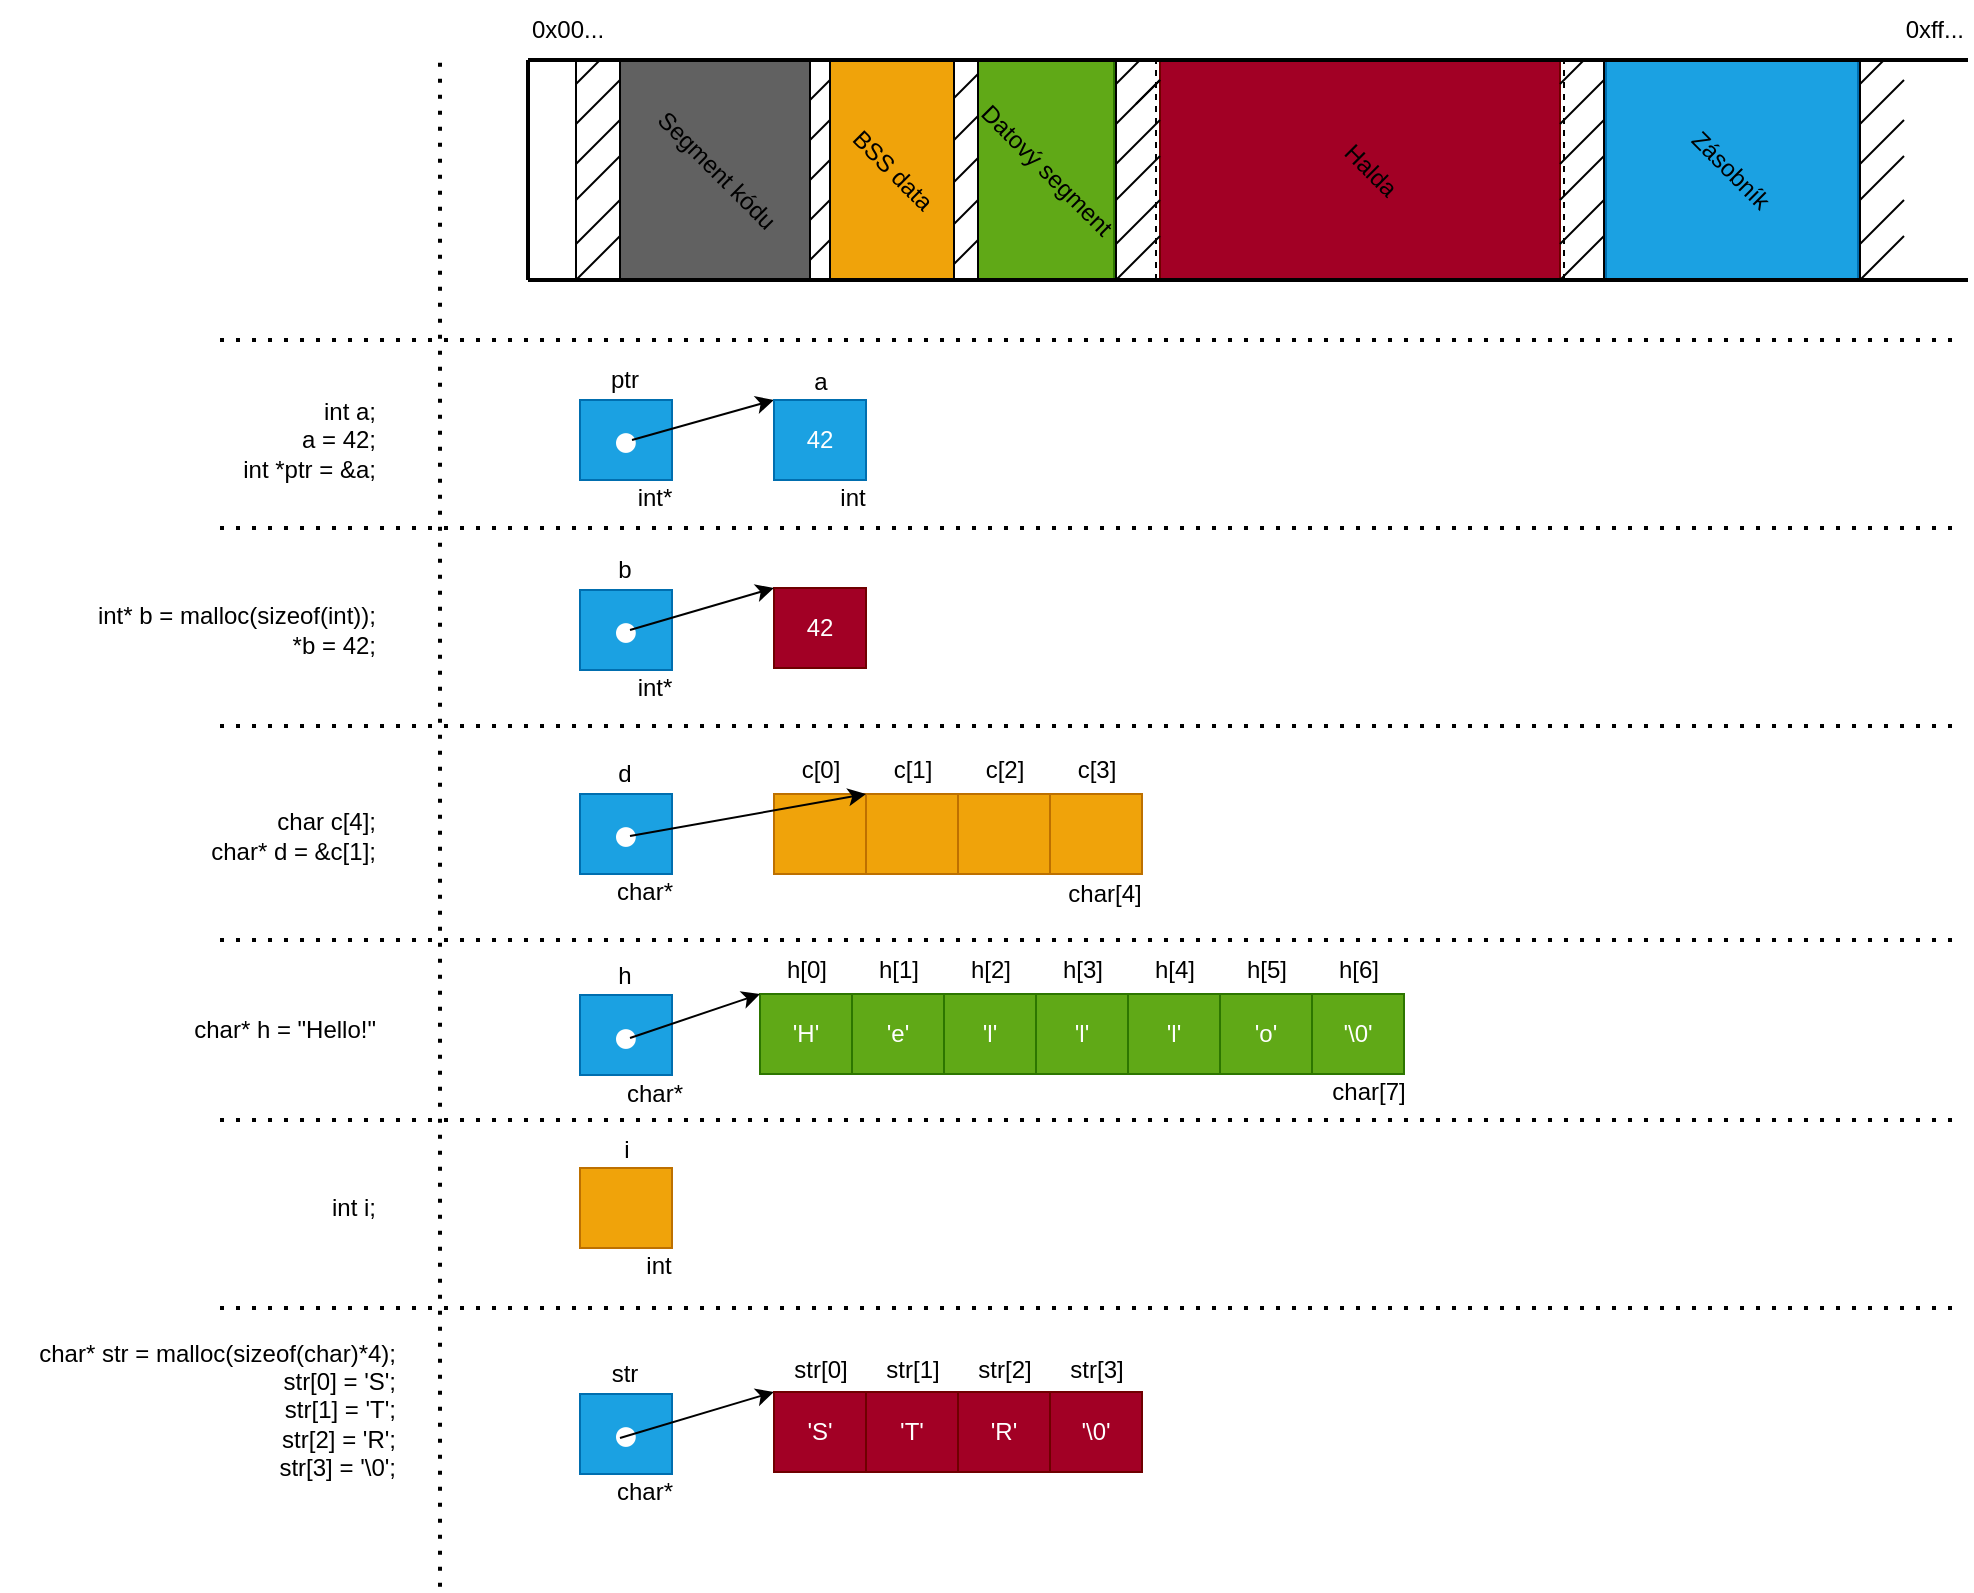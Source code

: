 <mxfile version="24.7.17">
  <diagram name="Page-1" id="oDfaVstHfFfrvLV5mhvG">
    <mxGraphModel dx="1494" dy="393" grid="1" gridSize="10" guides="1" tooltips="1" connect="1" arrows="1" fold="1" page="1" pageScale="1" pageWidth="827" pageHeight="1169" math="0" shadow="0">
      <root>
        <mxCell id="0" />
        <mxCell id="1" parent="0" />
        <mxCell id="QaBbUG5ubx9971p-ieUv-52" value="" style="rounded=0;whiteSpace=wrap;html=1;fillColor=#1ba1e2;strokeColor=#006EAF;fontColor=#ffffff;" parent="1" vertex="1">
          <mxGeometry x="593" y="70" width="126" height="110" as="geometry" />
        </mxCell>
        <mxCell id="QaBbUG5ubx9971p-ieUv-50" value="" style="rounded=0;whiteSpace=wrap;html=1;fillColor=#a20025;strokeColor=#6F0000;fontColor=#ffffff;" parent="1" vertex="1">
          <mxGeometry x="370" y="70" width="200" height="110" as="geometry" />
        </mxCell>
        <mxCell id="QaBbUG5ubx9971p-ieUv-49" value="" style="rounded=0;whiteSpace=wrap;html=1;fillColor=#60a917;strokeColor=#2D7600;fontColor=#ffffff;" parent="1" vertex="1">
          <mxGeometry x="279" y="70" width="68" height="110" as="geometry" />
        </mxCell>
        <mxCell id="QaBbUG5ubx9971p-ieUv-48" value="" style="rounded=0;whiteSpace=wrap;html=1;fillColor=#f0a30a;strokeColor=#BD7000;fontColor=#000000;" parent="1" vertex="1">
          <mxGeometry x="205" y="70" width="62" height="110" as="geometry" />
        </mxCell>
        <mxCell id="QaBbUG5ubx9971p-ieUv-47" value="" style="rounded=0;whiteSpace=wrap;html=1;fillColor=#616161;strokeColor=#36393d;" parent="1" vertex="1">
          <mxGeometry x="100" y="70" width="95" height="110" as="geometry" />
        </mxCell>
        <mxCell id="QaBbUG5ubx9971p-ieUv-2" value="0x00..." style="text;html=1;align=left;verticalAlign=middle;whiteSpace=wrap;rounded=0;" parent="1" vertex="1">
          <mxGeometry x="54" y="40" width="60" height="30" as="geometry" />
        </mxCell>
        <mxCell id="QaBbUG5ubx9971p-ieUv-3" value="0xff..." style="text;html=1;align=right;verticalAlign=middle;whiteSpace=wrap;rounded=0;" parent="1" vertex="1">
          <mxGeometry x="714" y="40" width="60" height="30" as="geometry" />
        </mxCell>
        <mxCell id="QaBbUG5ubx9971p-ieUv-11" value="" style="endArrow=none;html=1;rounded=0;dashed=1;" parent="1" edge="1">
          <mxGeometry width="50" height="50" relative="1" as="geometry">
            <mxPoint x="368" y="180" as="sourcePoint" />
            <mxPoint x="368" y="70" as="targetPoint" />
          </mxGeometry>
        </mxCell>
        <mxCell id="QaBbUG5ubx9971p-ieUv-12" value="" style="endArrow=none;html=1;rounded=0;dashed=1;" parent="1" edge="1">
          <mxGeometry width="50" height="50" relative="1" as="geometry">
            <mxPoint x="572" y="180" as="sourcePoint" />
            <mxPoint x="572" y="70" as="targetPoint" />
          </mxGeometry>
        </mxCell>
        <mxCell id="QaBbUG5ubx9971p-ieUv-13" value="" style="endArrow=none;html=1;rounded=0;" parent="1" edge="1">
          <mxGeometry width="50" height="50" relative="1" as="geometry">
            <mxPoint x="592" y="180" as="sourcePoint" />
            <mxPoint x="592" y="70" as="targetPoint" />
          </mxGeometry>
        </mxCell>
        <mxCell id="QaBbUG5ubx9971p-ieUv-14" value="" style="endArrow=none;html=1;rounded=0;" parent="1" edge="1">
          <mxGeometry width="50" height="50" relative="1" as="geometry">
            <mxPoint x="720" y="180" as="sourcePoint" />
            <mxPoint x="720" y="70" as="targetPoint" />
          </mxGeometry>
        </mxCell>
        <mxCell id="QaBbUG5ubx9971p-ieUv-15" value="" style="endArrow=none;html=1;rounded=0;exitX=0;exitY=1;exitDx=0;exitDy=0;entryX=1;entryY=1;entryDx=0;entryDy=0;strokeWidth=2;" parent="1" source="QaBbUG5ubx9971p-ieUv-2" target="QaBbUG5ubx9971p-ieUv-3" edge="1">
          <mxGeometry width="50" height="50" relative="1" as="geometry">
            <mxPoint x="550" y="230" as="sourcePoint" />
            <mxPoint x="600" y="180" as="targetPoint" />
          </mxGeometry>
        </mxCell>
        <mxCell id="QaBbUG5ubx9971p-ieUv-16" value="" style="endArrow=none;html=1;rounded=0;exitX=0;exitY=1;exitDx=0;exitDy=0;entryX=1;entryY=1;entryDx=0;entryDy=0;strokeWidth=2;" parent="1" edge="1">
          <mxGeometry width="50" height="50" relative="1" as="geometry">
            <mxPoint x="54" y="180" as="sourcePoint" />
            <mxPoint x="774" y="180" as="targetPoint" />
          </mxGeometry>
        </mxCell>
        <mxCell id="QaBbUG5ubx9971p-ieUv-17" value="" style="endArrow=none;html=1;rounded=0;strokeWidth=2;" parent="1" edge="1">
          <mxGeometry width="50" height="50" relative="1" as="geometry">
            <mxPoint x="54" y="180" as="sourcePoint" />
            <mxPoint x="54" y="70" as="targetPoint" />
          </mxGeometry>
        </mxCell>
        <mxCell id="QaBbUG5ubx9971p-ieUv-18" value="Segment kódu" style="text;html=1;align=center;verticalAlign=middle;resizable=0;points=[];autosize=1;strokeColor=none;fillColor=none;rotation=45;" parent="1" vertex="1">
          <mxGeometry x="98" y="110" width="100" height="30" as="geometry" />
        </mxCell>
        <mxCell id="QaBbUG5ubx9971p-ieUv-19" value="BSS data" style="text;html=1;align=center;verticalAlign=middle;resizable=0;points=[];autosize=1;strokeColor=none;fillColor=none;rotation=45;" parent="1" vertex="1">
          <mxGeometry x="201" y="110" width="70" height="30" as="geometry" />
        </mxCell>
        <mxCell id="QaBbUG5ubx9971p-ieUv-20" value="Datový segment" style="text;html=1;align=center;verticalAlign=middle;resizable=0;points=[];autosize=1;strokeColor=none;fillColor=none;rotation=45;" parent="1" vertex="1">
          <mxGeometry x="258" y="110" width="110" height="30" as="geometry" />
        </mxCell>
        <mxCell id="QaBbUG5ubx9971p-ieUv-21" value="Halda" style="text;html=1;align=center;verticalAlign=middle;resizable=0;points=[];autosize=1;strokeColor=none;fillColor=none;rotation=45;" parent="1" vertex="1">
          <mxGeometry x="450" y="110" width="50" height="30" as="geometry" />
        </mxCell>
        <mxCell id="QaBbUG5ubx9971p-ieUv-22" value="Zásobník" style="text;html=1;align=center;verticalAlign=middle;resizable=0;points=[];autosize=1;strokeColor=none;fillColor=none;rotation=45;" parent="1" vertex="1">
          <mxGeometry x="620" y="110" width="70" height="30" as="geometry" />
        </mxCell>
        <mxCell id="QaBbUG5ubx9971p-ieUv-28" value="" style="endArrow=none;html=1;rounded=0;" parent="1" edge="1">
          <mxGeometry width="50" height="50" relative="1" as="geometry">
            <mxPoint x="348" y="180" as="sourcePoint" />
            <mxPoint x="348" y="70" as="targetPoint" />
          </mxGeometry>
        </mxCell>
        <mxCell id="QaBbUG5ubx9971p-ieUv-29" value="" style="endArrow=none;html=1;rounded=0;" parent="1" edge="1">
          <mxGeometry width="50" height="50" relative="1" as="geometry">
            <mxPoint x="348" y="102" as="sourcePoint" />
            <mxPoint x="370" y="80" as="targetPoint" />
          </mxGeometry>
        </mxCell>
        <mxCell id="QaBbUG5ubx9971p-ieUv-30" value="" style="endArrow=none;html=1;rounded=0;" parent="1" edge="1">
          <mxGeometry width="50" height="50" relative="1" as="geometry">
            <mxPoint x="348" y="122" as="sourcePoint" />
            <mxPoint x="370" y="100" as="targetPoint" />
          </mxGeometry>
        </mxCell>
        <mxCell id="QaBbUG5ubx9971p-ieUv-31" value="" style="endArrow=none;html=1;rounded=0;" parent="1" edge="1">
          <mxGeometry width="50" height="50" relative="1" as="geometry">
            <mxPoint x="348" y="140" as="sourcePoint" />
            <mxPoint x="370" y="118" as="targetPoint" />
            <Array as="points">
              <mxPoint x="360" y="128" />
            </Array>
          </mxGeometry>
        </mxCell>
        <mxCell id="QaBbUG5ubx9971p-ieUv-32" value="" style="endArrow=none;html=1;rounded=0;" parent="1" edge="1">
          <mxGeometry width="50" height="50" relative="1" as="geometry">
            <mxPoint x="348" y="162" as="sourcePoint" />
            <mxPoint x="370" y="140" as="targetPoint" />
          </mxGeometry>
        </mxCell>
        <mxCell id="QaBbUG5ubx9971p-ieUv-33" value="" style="endArrow=none;html=1;rounded=0;" parent="1" edge="1">
          <mxGeometry width="50" height="50" relative="1" as="geometry">
            <mxPoint x="348" y="180" as="sourcePoint" />
            <mxPoint x="370" y="158" as="targetPoint" />
          </mxGeometry>
        </mxCell>
        <mxCell id="QaBbUG5ubx9971p-ieUv-34" value="" style="endArrow=none;html=1;rounded=0;" parent="1" edge="1">
          <mxGeometry width="50" height="50" relative="1" as="geometry">
            <mxPoint x="348" y="82" as="sourcePoint" />
            <mxPoint x="360" y="70" as="targetPoint" />
          </mxGeometry>
        </mxCell>
        <mxCell id="QaBbUG5ubx9971p-ieUv-35" value="" style="endArrow=none;html=1;rounded=0;" parent="1" edge="1">
          <mxGeometry width="50" height="50" relative="1" as="geometry">
            <mxPoint x="570" y="102" as="sourcePoint" />
            <mxPoint x="592" y="80" as="targetPoint" />
          </mxGeometry>
        </mxCell>
        <mxCell id="QaBbUG5ubx9971p-ieUv-36" value="" style="endArrow=none;html=1;rounded=0;" parent="1" edge="1">
          <mxGeometry width="50" height="50" relative="1" as="geometry">
            <mxPoint x="570" y="122" as="sourcePoint" />
            <mxPoint x="592" y="100" as="targetPoint" />
          </mxGeometry>
        </mxCell>
        <mxCell id="QaBbUG5ubx9971p-ieUv-37" value="" style="endArrow=none;html=1;rounded=0;" parent="1" edge="1">
          <mxGeometry width="50" height="50" relative="1" as="geometry">
            <mxPoint x="570" y="140" as="sourcePoint" />
            <mxPoint x="592" y="118" as="targetPoint" />
            <Array as="points">
              <mxPoint x="582" y="128" />
            </Array>
          </mxGeometry>
        </mxCell>
        <mxCell id="QaBbUG5ubx9971p-ieUv-38" value="" style="endArrow=none;html=1;rounded=0;" parent="1" edge="1">
          <mxGeometry width="50" height="50" relative="1" as="geometry">
            <mxPoint x="570" y="162" as="sourcePoint" />
            <mxPoint x="592" y="140" as="targetPoint" />
          </mxGeometry>
        </mxCell>
        <mxCell id="QaBbUG5ubx9971p-ieUv-39" value="" style="endArrow=none;html=1;rounded=0;" parent="1" edge="1">
          <mxGeometry width="50" height="50" relative="1" as="geometry">
            <mxPoint x="570" y="180" as="sourcePoint" />
            <mxPoint x="592" y="158" as="targetPoint" />
          </mxGeometry>
        </mxCell>
        <mxCell id="QaBbUG5ubx9971p-ieUv-40" value="" style="endArrow=none;html=1;rounded=0;" parent="1" edge="1">
          <mxGeometry width="50" height="50" relative="1" as="geometry">
            <mxPoint x="570" y="82" as="sourcePoint" />
            <mxPoint x="582" y="70" as="targetPoint" />
          </mxGeometry>
        </mxCell>
        <mxCell id="QaBbUG5ubx9971p-ieUv-41" value="" style="endArrow=none;html=1;rounded=0;" parent="1" edge="1">
          <mxGeometry width="50" height="50" relative="1" as="geometry">
            <mxPoint x="720" y="102" as="sourcePoint" />
            <mxPoint x="742" y="80" as="targetPoint" />
          </mxGeometry>
        </mxCell>
        <mxCell id="QaBbUG5ubx9971p-ieUv-42" value="" style="endArrow=none;html=1;rounded=0;" parent="1" edge="1">
          <mxGeometry width="50" height="50" relative="1" as="geometry">
            <mxPoint x="720" y="122" as="sourcePoint" />
            <mxPoint x="742" y="100" as="targetPoint" />
          </mxGeometry>
        </mxCell>
        <mxCell id="QaBbUG5ubx9971p-ieUv-43" value="" style="endArrow=none;html=1;rounded=0;" parent="1" edge="1">
          <mxGeometry width="50" height="50" relative="1" as="geometry">
            <mxPoint x="720" y="140" as="sourcePoint" />
            <mxPoint x="742" y="118" as="targetPoint" />
            <Array as="points">
              <mxPoint x="732" y="128" />
            </Array>
          </mxGeometry>
        </mxCell>
        <mxCell id="QaBbUG5ubx9971p-ieUv-44" value="" style="endArrow=none;html=1;rounded=0;" parent="1" edge="1">
          <mxGeometry width="50" height="50" relative="1" as="geometry">
            <mxPoint x="720" y="162" as="sourcePoint" />
            <mxPoint x="742" y="140" as="targetPoint" />
          </mxGeometry>
        </mxCell>
        <mxCell id="QaBbUG5ubx9971p-ieUv-45" value="" style="endArrow=none;html=1;rounded=0;" parent="1" edge="1">
          <mxGeometry width="50" height="50" relative="1" as="geometry">
            <mxPoint x="720" y="180" as="sourcePoint" />
            <mxPoint x="742" y="158" as="targetPoint" />
          </mxGeometry>
        </mxCell>
        <mxCell id="QaBbUG5ubx9971p-ieUv-46" value="" style="endArrow=none;html=1;rounded=0;" parent="1" edge="1">
          <mxGeometry width="50" height="50" relative="1" as="geometry">
            <mxPoint x="720" y="82" as="sourcePoint" />
            <mxPoint x="732" y="70" as="targetPoint" />
          </mxGeometry>
        </mxCell>
        <mxCell id="QaBbUG5ubx9971p-ieUv-53" value="int a;&lt;div&gt;a = 42;&lt;/div&gt;&lt;div&gt;int *ptr = &amp;amp;a;&lt;/div&gt;" style="text;html=1;align=right;verticalAlign=middle;whiteSpace=wrap;rounded=0;" parent="1" vertex="1">
          <mxGeometry x="-136" y="229.5" width="116" height="60" as="geometry" />
        </mxCell>
        <mxCell id="QaBbUG5ubx9971p-ieUv-54" value="" style="endArrow=none;dashed=1;html=1;dashPattern=1 3;strokeWidth=2;rounded=0;" parent="1" edge="1">
          <mxGeometry width="50" height="50" relative="1" as="geometry">
            <mxPoint x="-100" y="210" as="sourcePoint" />
            <mxPoint x="769.31" y="210" as="targetPoint" />
          </mxGeometry>
        </mxCell>
        <mxCell id="QaBbUG5ubx9971p-ieUv-55" value="" style="endArrow=none;dashed=1;html=1;dashPattern=1 3;strokeWidth=2;rounded=0;" parent="1" edge="1">
          <mxGeometry width="50" height="50" relative="1" as="geometry">
            <mxPoint x="10" y="833.333" as="sourcePoint" />
            <mxPoint x="10" y="70" as="targetPoint" />
          </mxGeometry>
        </mxCell>
        <mxCell id="QaBbUG5ubx9971p-ieUv-64" value="" style="group" parent="1" vertex="1" connectable="0">
          <mxGeometry x="80" y="215" width="57" height="89" as="geometry" />
        </mxCell>
        <mxCell id="QaBbUG5ubx9971p-ieUv-56" value="&lt;font style=&quot;font-size: 23px;&quot;&gt;●&lt;/font&gt;" style="rounded=0;whiteSpace=wrap;html=1;fillColor=#1ba1e2;fontColor=#ffffff;strokeColor=#006EAF;" parent="QaBbUG5ubx9971p-ieUv-64" vertex="1">
          <mxGeometry y="25" width="46" height="40" as="geometry" />
        </mxCell>
        <mxCell id="QaBbUG5ubx9971p-ieUv-57" value="ptr" style="text;html=1;align=center;verticalAlign=middle;resizable=0;points=[];autosize=1;strokeColor=none;fillColor=none;" parent="QaBbUG5ubx9971p-ieUv-64" vertex="1">
          <mxGeometry x="2" width="40" height="30" as="geometry" />
        </mxCell>
        <mxCell id="QaBbUG5ubx9971p-ieUv-63" value="int*" style="text;html=1;align=center;verticalAlign=middle;resizable=0;points=[];autosize=1;strokeColor=none;fillColor=none;" parent="QaBbUG5ubx9971p-ieUv-64" vertex="1">
          <mxGeometry x="17" y="59" width="40" height="30" as="geometry" />
        </mxCell>
        <mxCell id="QaBbUG5ubx9971p-ieUv-66" value="" style="endArrow=classic;html=1;rounded=0;entryX=0;entryY=0;entryDx=0;entryDy=0;" parent="1" target="QaBbUG5ubx9971p-ieUv-60" edge="1">
          <mxGeometry width="50" height="50" relative="1" as="geometry">
            <mxPoint x="106" y="260" as="sourcePoint" />
            <mxPoint x="150" y="230" as="targetPoint" />
          </mxGeometry>
        </mxCell>
        <mxCell id="QaBbUG5ubx9971p-ieUv-68" value="int* b = malloc(sizeof(int));&lt;div&gt;*b = 42;&lt;/div&gt;" style="text;html=1;align=right;verticalAlign=middle;whiteSpace=wrap;rounded=0;" parent="1" vertex="1">
          <mxGeometry x="-180" y="324.5" width="160" height="60" as="geometry" />
        </mxCell>
        <mxCell id="QaBbUG5ubx9971p-ieUv-69" value="" style="endArrow=none;dashed=1;html=1;dashPattern=1 3;strokeWidth=2;rounded=0;" parent="1" edge="1">
          <mxGeometry width="50" height="50" relative="1" as="geometry">
            <mxPoint x="-100" y="304" as="sourcePoint" />
            <mxPoint x="769.31" y="304" as="targetPoint" />
          </mxGeometry>
        </mxCell>
        <mxCell id="QaBbUG5ubx9971p-ieUv-70" value="" style="group" parent="1" vertex="1" connectable="0">
          <mxGeometry x="80" y="310" width="57" height="89" as="geometry" />
        </mxCell>
        <mxCell id="QaBbUG5ubx9971p-ieUv-71" value="&lt;font style=&quot;font-size: 23px;&quot;&gt;●&lt;/font&gt;" style="rounded=0;whiteSpace=wrap;html=1;fillColor=#1ba1e2;fontColor=#ffffff;strokeColor=#006EAF;" parent="QaBbUG5ubx9971p-ieUv-70" vertex="1">
          <mxGeometry y="25" width="46" height="40" as="geometry" />
        </mxCell>
        <mxCell id="QaBbUG5ubx9971p-ieUv-72" value="b" style="text;html=1;align=center;verticalAlign=middle;resizable=0;points=[];autosize=1;strokeColor=none;fillColor=none;" parent="QaBbUG5ubx9971p-ieUv-70" vertex="1">
          <mxGeometry x="7" width="30" height="30" as="geometry" />
        </mxCell>
        <mxCell id="QaBbUG5ubx9971p-ieUv-73" value="int*" style="text;html=1;align=center;verticalAlign=middle;resizable=0;points=[];autosize=1;strokeColor=none;fillColor=none;" parent="QaBbUG5ubx9971p-ieUv-70" vertex="1">
          <mxGeometry x="17" y="59" width="40" height="30" as="geometry" />
        </mxCell>
        <mxCell id="QaBbUG5ubx9971p-ieUv-78" value="" style="group" parent="1" vertex="1" connectable="0">
          <mxGeometry x="177" y="216" width="59" height="88" as="geometry" />
        </mxCell>
        <mxCell id="QaBbUG5ubx9971p-ieUv-61" value="a" style="text;html=1;align=center;verticalAlign=middle;resizable=0;points=[];autosize=1;strokeColor=none;fillColor=none;" parent="QaBbUG5ubx9971p-ieUv-78" vertex="1">
          <mxGeometry x="8" width="30" height="30" as="geometry" />
        </mxCell>
        <mxCell id="QaBbUG5ubx9971p-ieUv-65" value="" style="group" parent="QaBbUG5ubx9971p-ieUv-78" vertex="1" connectable="0">
          <mxGeometry y="24" width="59" height="64" as="geometry" />
        </mxCell>
        <mxCell id="QaBbUG5ubx9971p-ieUv-60" value="42" style="rounded=0;whiteSpace=wrap;html=1;fillColor=#1ba1e2;fontColor=#ffffff;strokeColor=#006EAF;" parent="QaBbUG5ubx9971p-ieUv-65" vertex="1">
          <mxGeometry width="46" height="40" as="geometry" />
        </mxCell>
        <mxCell id="QaBbUG5ubx9971p-ieUv-62" value="int" style="text;html=1;align=center;verticalAlign=middle;resizable=0;points=[];autosize=1;strokeColor=none;fillColor=none;" parent="QaBbUG5ubx9971p-ieUv-65" vertex="1">
          <mxGeometry x="19" y="34" width="40" height="30" as="geometry" />
        </mxCell>
        <mxCell id="QaBbUG5ubx9971p-ieUv-79" value="" style="group" parent="1" vertex="1" connectable="0">
          <mxGeometry x="177" y="310" width="64" height="93" as="geometry" />
        </mxCell>
        <mxCell id="QaBbUG5ubx9971p-ieUv-81" value="" style="group" parent="QaBbUG5ubx9971p-ieUv-79" vertex="1" connectable="0">
          <mxGeometry y="24" width="64" height="69" as="geometry" />
        </mxCell>
        <mxCell id="QaBbUG5ubx9971p-ieUv-82" value="42" style="rounded=0;whiteSpace=wrap;html=1;fillColor=#a20025;fontColor=#ffffff;strokeColor=#6F0000;" parent="QaBbUG5ubx9971p-ieUv-81" vertex="1">
          <mxGeometry width="46" height="40" as="geometry" />
        </mxCell>
        <mxCell id="QaBbUG5ubx9971p-ieUv-85" value="" style="endArrow=classic;html=1;rounded=0;entryX=0;entryY=0;entryDx=0;entryDy=0;" parent="1" target="QaBbUG5ubx9971p-ieUv-82" edge="1">
          <mxGeometry width="50" height="50" relative="1" as="geometry">
            <mxPoint x="105" y="355" as="sourcePoint" />
            <mxPoint x="177" y="340" as="targetPoint" />
          </mxGeometry>
        </mxCell>
        <mxCell id="QaBbUG5ubx9971p-ieUv-86" value="" style="endArrow=none;dashed=1;html=1;dashPattern=1 3;strokeWidth=2;rounded=0;" parent="1" edge="1">
          <mxGeometry width="50" height="50" relative="1" as="geometry">
            <mxPoint x="-100" y="403" as="sourcePoint" />
            <mxPoint x="769.31" y="403" as="targetPoint" />
          </mxGeometry>
        </mxCell>
        <mxCell id="QaBbUG5ubx9971p-ieUv-87" value="char c[4];&lt;div&gt;char* d = &amp;amp;c[1];&lt;/div&gt;" style="text;html=1;align=right;verticalAlign=middle;whiteSpace=wrap;rounded=0;" parent="1" vertex="1">
          <mxGeometry x="-110" y="427.5" width="90" height="60" as="geometry" />
        </mxCell>
        <mxCell id="QaBbUG5ubx9971p-ieUv-97" value="" style="endArrow=none;dashed=1;html=1;dashPattern=1 3;strokeWidth=2;rounded=0;" parent="1" edge="1">
          <mxGeometry width="50" height="50" relative="1" as="geometry">
            <mxPoint x="-100" y="510" as="sourcePoint" />
            <mxPoint x="769.31" y="510" as="targetPoint" />
          </mxGeometry>
        </mxCell>
        <mxCell id="QaBbUG5ubx9971p-ieUv-99" value="char* h = &quot;Hello!&quot;" style="text;html=1;align=right;verticalAlign=middle;whiteSpace=wrap;rounded=0;" parent="1" vertex="1">
          <mxGeometry x="-140" y="525" width="120" height="60" as="geometry" />
        </mxCell>
        <mxCell id="QaBbUG5ubx9971p-ieUv-100" value="" style="endArrow=none;dashed=1;html=1;dashPattern=1 3;strokeWidth=2;rounded=0;" parent="1" edge="1">
          <mxGeometry width="50" height="50" relative="1" as="geometry">
            <mxPoint x="-100" y="600" as="sourcePoint" />
            <mxPoint x="769.31" y="600" as="targetPoint" />
          </mxGeometry>
        </mxCell>
        <mxCell id="QaBbUG5ubx9971p-ieUv-101" value="int i;" style="text;html=1;align=right;verticalAlign=middle;whiteSpace=wrap;rounded=0;" parent="1" vertex="1">
          <mxGeometry x="-50" y="614" width="30" height="60" as="geometry" />
        </mxCell>
        <mxCell id="QaBbUG5ubx9971p-ieUv-102" value="" style="group" parent="1" vertex="1" connectable="0">
          <mxGeometry x="80" y="600" width="59" height="88" as="geometry" />
        </mxCell>
        <mxCell id="QaBbUG5ubx9971p-ieUv-103" value="i" style="text;html=1;align=center;verticalAlign=middle;resizable=0;points=[];autosize=1;strokeColor=none;fillColor=none;" parent="QaBbUG5ubx9971p-ieUv-102" vertex="1">
          <mxGeometry x="8" width="30" height="30" as="geometry" />
        </mxCell>
        <mxCell id="QaBbUG5ubx9971p-ieUv-104" value="" style="group" parent="QaBbUG5ubx9971p-ieUv-102" vertex="1" connectable="0">
          <mxGeometry y="24" width="59" height="64" as="geometry" />
        </mxCell>
        <mxCell id="QaBbUG5ubx9971p-ieUv-105" value="" style="rounded=0;whiteSpace=wrap;html=1;fillColor=#f0a30a;fontColor=#000000;strokeColor=#BD7000;" parent="QaBbUG5ubx9971p-ieUv-104" vertex="1">
          <mxGeometry width="46" height="40" as="geometry" />
        </mxCell>
        <mxCell id="QaBbUG5ubx9971p-ieUv-106" value="int" style="text;html=1;align=center;verticalAlign=middle;resizable=0;points=[];autosize=1;strokeColor=none;fillColor=none;" parent="QaBbUG5ubx9971p-ieUv-104" vertex="1">
          <mxGeometry x="19" y="34" width="40" height="30" as="geometry" />
        </mxCell>
        <mxCell id="QaBbUG5ubx9971p-ieUv-117" value="" style="group" parent="1" vertex="1" connectable="0">
          <mxGeometry x="80" y="512.5" width="62" height="89" as="geometry" />
        </mxCell>
        <mxCell id="QaBbUG5ubx9971p-ieUv-118" value="&lt;font style=&quot;font-size: 23px;&quot;&gt;●&lt;/font&gt;" style="rounded=0;whiteSpace=wrap;html=1;fillColor=#1ba1e2;fontColor=#ffffff;strokeColor=#006EAF;" parent="QaBbUG5ubx9971p-ieUv-117" vertex="1">
          <mxGeometry y="25" width="46" height="40" as="geometry" />
        </mxCell>
        <mxCell id="QaBbUG5ubx9971p-ieUv-119" value="h" style="text;html=1;align=center;verticalAlign=middle;resizable=0;points=[];autosize=1;strokeColor=none;fillColor=none;" parent="QaBbUG5ubx9971p-ieUv-117" vertex="1">
          <mxGeometry x="7" width="30" height="30" as="geometry" />
        </mxCell>
        <mxCell id="QaBbUG5ubx9971p-ieUv-120" value="char*" style="text;html=1;align=center;verticalAlign=middle;resizable=0;points=[];autosize=1;strokeColor=none;fillColor=none;" parent="QaBbUG5ubx9971p-ieUv-117" vertex="1">
          <mxGeometry x="12" y="59" width="50" height="30" as="geometry" />
        </mxCell>
        <mxCell id="QaBbUG5ubx9971p-ieUv-121" value="&#39;l&#39;" style="rounded=0;whiteSpace=wrap;html=1;fillColor=#60a917;fontColor=#ffffff;strokeColor=#2D7600;fontStyle=0" parent="1" vertex="1">
          <mxGeometry x="354" y="537" width="46" height="40" as="geometry" />
        </mxCell>
        <mxCell id="QaBbUG5ubx9971p-ieUv-122" value="&#39;o&#39;" style="rounded=0;whiteSpace=wrap;html=1;fillColor=#60a917;fontColor=#ffffff;strokeColor=#2D7600;fontStyle=0" parent="1" vertex="1">
          <mxGeometry x="400" y="537" width="46" height="40" as="geometry" />
        </mxCell>
        <mxCell id="QaBbUG5ubx9971p-ieUv-123" value="&#39;\0&#39;" style="rounded=0;whiteSpace=wrap;html=1;fillColor=#60a917;fontColor=#ffffff;strokeColor=#2D7600;fontStyle=0" parent="1" vertex="1">
          <mxGeometry x="446" y="537" width="46" height="40" as="geometry" />
        </mxCell>
        <mxCell id="QaBbUG5ubx9971p-ieUv-108" value="&#39;H&#39;" style="rounded=0;whiteSpace=wrap;html=1;fillColor=#60a917;fontColor=#ffffff;strokeColor=#2D7600;" parent="1" vertex="1">
          <mxGeometry x="170" y="537" width="46" height="40" as="geometry" />
        </mxCell>
        <mxCell id="QaBbUG5ubx9971p-ieUv-109" value="&#39;e&#39;" style="rounded=0;whiteSpace=wrap;html=1;fillColor=#60a917;fontColor=#ffffff;strokeColor=#2D7600;" parent="1" vertex="1">
          <mxGeometry x="216" y="537" width="46" height="40" as="geometry" />
        </mxCell>
        <mxCell id="QaBbUG5ubx9971p-ieUv-110" value="&#39;l&#39;" style="rounded=0;whiteSpace=wrap;html=1;fillColor=#60a917;fontColor=#ffffff;strokeColor=#2D7600;" parent="1" vertex="1">
          <mxGeometry x="262" y="537" width="46" height="40" as="geometry" />
        </mxCell>
        <mxCell id="QaBbUG5ubx9971p-ieUv-111" value="&#39;l&#39;" style="rounded=0;whiteSpace=wrap;html=1;fillColor=#60a917;fontColor=#ffffff;strokeColor=#2D7600;fontStyle=0" parent="1" vertex="1">
          <mxGeometry x="308" y="537" width="46" height="40" as="geometry" />
        </mxCell>
        <mxCell id="QaBbUG5ubx9971p-ieUv-112" value="h[0]" style="text;html=1;align=center;verticalAlign=middle;resizable=0;points=[];autosize=1;strokeColor=none;fillColor=none;" parent="1" vertex="1">
          <mxGeometry x="173" y="510" width="40" height="30" as="geometry" />
        </mxCell>
        <mxCell id="QaBbUG5ubx9971p-ieUv-113" value="h[1]" style="text;html=1;align=center;verticalAlign=middle;resizable=0;points=[];autosize=1;strokeColor=none;fillColor=none;" parent="1" vertex="1">
          <mxGeometry x="219" y="510" width="40" height="30" as="geometry" />
        </mxCell>
        <mxCell id="QaBbUG5ubx9971p-ieUv-114" value="h[2]" style="text;html=1;align=center;verticalAlign=middle;resizable=0;points=[];autosize=1;strokeColor=none;fillColor=none;" parent="1" vertex="1">
          <mxGeometry x="265" y="510" width="40" height="30" as="geometry" />
        </mxCell>
        <mxCell id="QaBbUG5ubx9971p-ieUv-115" value="h[3]" style="text;html=1;align=center;verticalAlign=middle;resizable=0;points=[];autosize=1;strokeColor=none;fillColor=none;" parent="1" vertex="1">
          <mxGeometry x="311" y="510" width="40" height="30" as="geometry" />
        </mxCell>
        <mxCell id="QaBbUG5ubx9971p-ieUv-116" value="char[7]" style="text;html=1;align=center;verticalAlign=middle;resizable=0;points=[];autosize=1;strokeColor=none;fillColor=none;" parent="1" vertex="1">
          <mxGeometry x="444" y="571" width="60" height="30" as="geometry" />
        </mxCell>
        <mxCell id="QaBbUG5ubx9971p-ieUv-124" value="h[4]" style="text;html=1;align=center;verticalAlign=middle;resizable=0;points=[];autosize=1;strokeColor=none;fillColor=none;" parent="1" vertex="1">
          <mxGeometry x="357" y="510" width="40" height="30" as="geometry" />
        </mxCell>
        <mxCell id="QaBbUG5ubx9971p-ieUv-125" value="h[5]" style="text;html=1;align=center;verticalAlign=middle;resizable=0;points=[];autosize=1;strokeColor=none;fillColor=none;" parent="1" vertex="1">
          <mxGeometry x="403" y="510" width="40" height="30" as="geometry" />
        </mxCell>
        <mxCell id="QaBbUG5ubx9971p-ieUv-126" value="h[6]" style="text;html=1;align=center;verticalAlign=middle;resizable=0;points=[];autosize=1;strokeColor=none;fillColor=none;" parent="1" vertex="1">
          <mxGeometry x="449" y="510" width="40" height="30" as="geometry" />
        </mxCell>
        <mxCell id="QaBbUG5ubx9971p-ieUv-127" value="" style="endArrow=classic;html=1;rounded=0;entryX=0;entryY=0;entryDx=0;entryDy=0;" parent="1" target="QaBbUG5ubx9971p-ieUv-108" edge="1">
          <mxGeometry width="50" height="50" relative="1" as="geometry">
            <mxPoint x="105" y="559" as="sourcePoint" />
            <mxPoint x="172" y="537" as="targetPoint" />
          </mxGeometry>
        </mxCell>
        <mxCell id="QaBbUG5ubx9971p-ieUv-88" value="" style="rounded=0;whiteSpace=wrap;html=1;fillColor=#f0a30a;fontColor=#000000;strokeColor=#BD7000;" parent="1" vertex="1">
          <mxGeometry x="177" y="437" width="46" height="40" as="geometry" />
        </mxCell>
        <mxCell id="QaBbUG5ubx9971p-ieUv-89" value="" style="rounded=0;whiteSpace=wrap;html=1;fillColor=#f0a30a;fontColor=#000000;strokeColor=#BD7000;" parent="1" vertex="1">
          <mxGeometry x="223" y="437" width="46" height="40" as="geometry" />
        </mxCell>
        <mxCell id="QaBbUG5ubx9971p-ieUv-90" value="" style="rounded=0;whiteSpace=wrap;html=1;fillColor=#f0a30a;fontColor=#000000;strokeColor=#BD7000;" parent="1" vertex="1">
          <mxGeometry x="269" y="437" width="46" height="40" as="geometry" />
        </mxCell>
        <mxCell id="QaBbUG5ubx9971p-ieUv-91" value="" style="rounded=0;whiteSpace=wrap;html=1;fillColor=#f0a30a;fontColor=#000000;strokeColor=#BD7000;fontStyle=1" parent="1" vertex="1">
          <mxGeometry x="315" y="437" width="46" height="40" as="geometry" />
        </mxCell>
        <mxCell id="QaBbUG5ubx9971p-ieUv-92" value="c[0]" style="text;html=1;align=center;verticalAlign=middle;resizable=0;points=[];autosize=1;strokeColor=none;fillColor=none;" parent="1" vertex="1">
          <mxGeometry x="180" y="410" width="40" height="30" as="geometry" />
        </mxCell>
        <mxCell id="QaBbUG5ubx9971p-ieUv-93" value="c[1]" style="text;html=1;align=center;verticalAlign=middle;resizable=0;points=[];autosize=1;strokeColor=none;fillColor=none;" parent="1" vertex="1">
          <mxGeometry x="226" y="410" width="40" height="30" as="geometry" />
        </mxCell>
        <mxCell id="QaBbUG5ubx9971p-ieUv-94" value="c[2]" style="text;html=1;align=center;verticalAlign=middle;resizable=0;points=[];autosize=1;strokeColor=none;fillColor=none;" parent="1" vertex="1">
          <mxGeometry x="272" y="410" width="40" height="30" as="geometry" />
        </mxCell>
        <mxCell id="QaBbUG5ubx9971p-ieUv-95" value="c[3]" style="text;html=1;align=center;verticalAlign=middle;resizable=0;points=[];autosize=1;strokeColor=none;fillColor=none;" parent="1" vertex="1">
          <mxGeometry x="318" y="410" width="40" height="30" as="geometry" />
        </mxCell>
        <mxCell id="QaBbUG5ubx9971p-ieUv-96" value="char[4]" style="text;html=1;align=center;verticalAlign=middle;resizable=0;points=[];autosize=1;strokeColor=none;fillColor=none;" parent="1" vertex="1">
          <mxGeometry x="312" y="472" width="60" height="30" as="geometry" />
        </mxCell>
        <mxCell id="QaBbUG5ubx9971p-ieUv-128" value="" style="group" parent="1" vertex="1" connectable="0">
          <mxGeometry x="80" y="412" width="62" height="89" as="geometry" />
        </mxCell>
        <mxCell id="QaBbUG5ubx9971p-ieUv-129" value="&lt;font style=&quot;font-size: 23px;&quot;&gt;●&lt;/font&gt;" style="rounded=0;whiteSpace=wrap;html=1;fillColor=#1ba1e2;fontColor=#ffffff;strokeColor=#006EAF;" parent="QaBbUG5ubx9971p-ieUv-128" vertex="1">
          <mxGeometry y="25" width="46" height="40" as="geometry" />
        </mxCell>
        <mxCell id="QaBbUG5ubx9971p-ieUv-130" value="d" style="text;html=1;align=center;verticalAlign=middle;resizable=0;points=[];autosize=1;strokeColor=none;fillColor=none;" parent="QaBbUG5ubx9971p-ieUv-128" vertex="1">
          <mxGeometry x="7" width="30" height="30" as="geometry" />
        </mxCell>
        <mxCell id="QaBbUG5ubx9971p-ieUv-131" value="char*" style="text;html=1;align=center;verticalAlign=middle;resizable=0;points=[];autosize=1;strokeColor=none;fillColor=none;" parent="QaBbUG5ubx9971p-ieUv-128" vertex="1">
          <mxGeometry x="7" y="59" width="50" height="30" as="geometry" />
        </mxCell>
        <mxCell id="QaBbUG5ubx9971p-ieUv-132" value="" style="endArrow=classic;html=1;rounded=0;entryX=1;entryY=0;entryDx=0;entryDy=0;" parent="1" target="QaBbUG5ubx9971p-ieUv-88" edge="1">
          <mxGeometry width="50" height="50" relative="1" as="geometry">
            <mxPoint x="105" y="458" as="sourcePoint" />
            <mxPoint x="177" y="437" as="targetPoint" />
          </mxGeometry>
        </mxCell>
        <mxCell id="QaBbUG5ubx9971p-ieUv-133" value="" style="endArrow=none;dashed=1;html=1;dashPattern=1 3;strokeWidth=2;rounded=0;" parent="1" edge="1">
          <mxGeometry width="50" height="50" relative="1" as="geometry">
            <mxPoint x="-100" y="694" as="sourcePoint" />
            <mxPoint x="769.31" y="694" as="targetPoint" />
          </mxGeometry>
        </mxCell>
        <mxCell id="QaBbUG5ubx9971p-ieUv-134" value="&lt;div style=&quot;&quot;&gt;&lt;div&gt;&amp;nbsp; char* str = malloc(sizeof(char)*4);&lt;/div&gt;&lt;div&gt;&amp;nbsp; str[0] = &#39;S&#39;;&lt;/div&gt;&lt;div&gt;&amp;nbsp; str[1] = &#39;T&#39;;&lt;/div&gt;&lt;div&gt;&amp;nbsp; str[2] = &#39;R&#39;;&lt;/div&gt;&lt;div&gt;&amp;nbsp; str[3] = &#39;\0&#39;;&lt;/div&gt;&lt;/div&gt;" style="text;html=1;align=right;verticalAlign=middle;whiteSpace=wrap;rounded=0;" parent="1" vertex="1">
          <mxGeometry x="-210" y="700" width="200" height="90" as="geometry" />
        </mxCell>
        <mxCell id="QaBbUG5ubx9971p-ieUv-135" value="" style="group" parent="1" vertex="1" connectable="0">
          <mxGeometry x="80" y="712" width="62" height="89" as="geometry" />
        </mxCell>
        <mxCell id="QaBbUG5ubx9971p-ieUv-136" value="&lt;font style=&quot;font-size: 23px;&quot;&gt;●&lt;/font&gt;" style="rounded=0;whiteSpace=wrap;html=1;fillColor=#1ba1e2;fontColor=#ffffff;strokeColor=#006EAF;" parent="QaBbUG5ubx9971p-ieUv-135" vertex="1">
          <mxGeometry y="25" width="46" height="40" as="geometry" />
        </mxCell>
        <mxCell id="QaBbUG5ubx9971p-ieUv-137" value="str" style="text;html=1;align=center;verticalAlign=middle;resizable=0;points=[];autosize=1;strokeColor=none;fillColor=none;" parent="QaBbUG5ubx9971p-ieUv-135" vertex="1">
          <mxGeometry x="2" width="40" height="30" as="geometry" />
        </mxCell>
        <mxCell id="QaBbUG5ubx9971p-ieUv-138" value="char*" style="text;html=1;align=center;verticalAlign=middle;resizable=0;points=[];autosize=1;strokeColor=none;fillColor=none;" parent="QaBbUG5ubx9971p-ieUv-135" vertex="1">
          <mxGeometry x="7" y="59" width="50" height="30" as="geometry" />
        </mxCell>
        <mxCell id="QaBbUG5ubx9971p-ieUv-145" value="" style="endArrow=classic;html=1;rounded=0;entryX=0;entryY=0;entryDx=0;entryDy=0;" parent="QaBbUG5ubx9971p-ieUv-135" target="QaBbUG5ubx9971p-ieUv-141" edge="1">
          <mxGeometry width="50" height="50" relative="1" as="geometry">
            <mxPoint x="20" y="47" as="sourcePoint" />
            <mxPoint x="85" y="25" as="targetPoint" />
          </mxGeometry>
        </mxCell>
        <mxCell id="QaBbUG5ubx9971p-ieUv-141" value="&#39;S&#39;" style="rounded=0;whiteSpace=wrap;html=1;fillColor=#a20025;fontColor=#ffffff;strokeColor=#6F0000;" parent="1" vertex="1">
          <mxGeometry x="177" y="736" width="46" height="40" as="geometry" />
        </mxCell>
        <mxCell id="QaBbUG5ubx9971p-ieUv-142" value="&#39;T&#39;" style="rounded=0;whiteSpace=wrap;html=1;fillColor=#a20025;fontColor=#ffffff;strokeColor=#6F0000;" parent="1" vertex="1">
          <mxGeometry x="223" y="736" width="46" height="40" as="geometry" />
        </mxCell>
        <mxCell id="QaBbUG5ubx9971p-ieUv-143" value="&#39;R&#39;" style="rounded=0;whiteSpace=wrap;html=1;fillColor=#a20025;fontColor=#ffffff;strokeColor=#6F0000;" parent="1" vertex="1">
          <mxGeometry x="269" y="736" width="46" height="40" as="geometry" />
        </mxCell>
        <mxCell id="QaBbUG5ubx9971p-ieUv-144" value="&#39;\0&#39;" style="rounded=0;whiteSpace=wrap;html=1;fillColor=#a20025;fontColor=#ffffff;strokeColor=#6F0000;" parent="1" vertex="1">
          <mxGeometry x="315" y="736" width="46" height="40" as="geometry" />
        </mxCell>
        <mxCell id="QaBbUG5ubx9971p-ieUv-146" value="str[0]" style="text;html=1;align=center;verticalAlign=middle;resizable=0;points=[];autosize=1;strokeColor=none;fillColor=none;" parent="1" vertex="1">
          <mxGeometry x="175" y="710" width="50" height="30" as="geometry" />
        </mxCell>
        <mxCell id="QaBbUG5ubx9971p-ieUv-147" value="str[1]" style="text;html=1;align=center;verticalAlign=middle;resizable=0;points=[];autosize=1;strokeColor=none;fillColor=none;" parent="1" vertex="1">
          <mxGeometry x="221" y="710" width="50" height="30" as="geometry" />
        </mxCell>
        <mxCell id="QaBbUG5ubx9971p-ieUv-148" value="str[2]" style="text;html=1;align=center;verticalAlign=middle;resizable=0;points=[];autosize=1;strokeColor=none;fillColor=none;" parent="1" vertex="1">
          <mxGeometry x="267" y="710" width="50" height="30" as="geometry" />
        </mxCell>
        <mxCell id="QaBbUG5ubx9971p-ieUv-149" value="str[3]" style="text;html=1;align=center;verticalAlign=middle;resizable=0;points=[];autosize=1;strokeColor=none;fillColor=none;" parent="1" vertex="1">
          <mxGeometry x="313" y="710" width="50" height="30" as="geometry" />
        </mxCell>
        <mxCell id="oDk70xHKSbT43CZKTZeq-1" value="" style="endArrow=none;html=1;rounded=0;" edge="1" parent="1">
          <mxGeometry width="50" height="50" relative="1" as="geometry">
            <mxPoint x="78" y="180" as="sourcePoint" />
            <mxPoint x="78" y="70" as="targetPoint" />
          </mxGeometry>
        </mxCell>
        <mxCell id="oDk70xHKSbT43CZKTZeq-2" value="" style="endArrow=none;html=1;rounded=0;" edge="1" parent="1">
          <mxGeometry width="50" height="50" relative="1" as="geometry">
            <mxPoint x="78" y="102" as="sourcePoint" />
            <mxPoint x="100" y="80" as="targetPoint" />
          </mxGeometry>
        </mxCell>
        <mxCell id="oDk70xHKSbT43CZKTZeq-3" value="" style="endArrow=none;html=1;rounded=0;" edge="1" parent="1">
          <mxGeometry width="50" height="50" relative="1" as="geometry">
            <mxPoint x="78" y="122" as="sourcePoint" />
            <mxPoint x="100" y="100" as="targetPoint" />
          </mxGeometry>
        </mxCell>
        <mxCell id="oDk70xHKSbT43CZKTZeq-4" value="" style="endArrow=none;html=1;rounded=0;" edge="1" parent="1">
          <mxGeometry width="50" height="50" relative="1" as="geometry">
            <mxPoint x="78" y="140" as="sourcePoint" />
            <mxPoint x="100" y="118" as="targetPoint" />
            <Array as="points">
              <mxPoint x="90" y="128" />
            </Array>
          </mxGeometry>
        </mxCell>
        <mxCell id="oDk70xHKSbT43CZKTZeq-5" value="" style="endArrow=none;html=1;rounded=0;" edge="1" parent="1">
          <mxGeometry width="50" height="50" relative="1" as="geometry">
            <mxPoint x="78" y="162" as="sourcePoint" />
            <mxPoint x="100" y="140" as="targetPoint" />
          </mxGeometry>
        </mxCell>
        <mxCell id="oDk70xHKSbT43CZKTZeq-6" value="" style="endArrow=none;html=1;rounded=0;" edge="1" parent="1">
          <mxGeometry width="50" height="50" relative="1" as="geometry">
            <mxPoint x="78" y="180" as="sourcePoint" />
            <mxPoint x="100" y="158" as="targetPoint" />
          </mxGeometry>
        </mxCell>
        <mxCell id="oDk70xHKSbT43CZKTZeq-7" value="" style="endArrow=none;html=1;rounded=0;" edge="1" parent="1">
          <mxGeometry width="50" height="50" relative="1" as="geometry">
            <mxPoint x="358" y="92" as="sourcePoint" />
            <mxPoint x="370" y="80" as="targetPoint" />
          </mxGeometry>
        </mxCell>
        <mxCell id="oDk70xHKSbT43CZKTZeq-8" value="" style="endArrow=none;html=1;rounded=0;" edge="1" parent="1">
          <mxGeometry width="50" height="50" relative="1" as="geometry">
            <mxPoint x="78" y="82" as="sourcePoint" />
            <mxPoint x="90" y="70" as="targetPoint" />
          </mxGeometry>
        </mxCell>
        <mxCell id="oDk70xHKSbT43CZKTZeq-9" value="" style="endArrow=none;html=1;rounded=0;" edge="1" parent="1">
          <mxGeometry width="50" height="50" relative="1" as="geometry">
            <mxPoint x="279" y="180" as="sourcePoint" />
            <mxPoint x="279" y="70" as="targetPoint" />
          </mxGeometry>
        </mxCell>
        <mxCell id="oDk70xHKSbT43CZKTZeq-10" value="" style="endArrow=none;html=1;rounded=0;" edge="1" parent="1">
          <mxGeometry width="50" height="50" relative="1" as="geometry">
            <mxPoint x="267" y="180" as="sourcePoint" />
            <mxPoint x="267" y="70" as="targetPoint" />
          </mxGeometry>
        </mxCell>
        <mxCell id="oDk70xHKSbT43CZKTZeq-11" value="" style="endArrow=none;html=1;rounded=0;" edge="1" parent="1">
          <mxGeometry width="50" height="50" relative="1" as="geometry">
            <mxPoint x="195" y="180" as="sourcePoint" />
            <mxPoint x="195" y="70" as="targetPoint" />
          </mxGeometry>
        </mxCell>
        <mxCell id="oDk70xHKSbT43CZKTZeq-12" value="" style="endArrow=none;html=1;rounded=0;" edge="1" parent="1">
          <mxGeometry width="50" height="50" relative="1" as="geometry">
            <mxPoint x="205" y="180" as="sourcePoint" />
            <mxPoint x="205" y="70" as="targetPoint" />
          </mxGeometry>
        </mxCell>
        <mxCell id="oDk70xHKSbT43CZKTZeq-13" value="" style="endArrow=none;html=1;rounded=0;" edge="1" parent="1">
          <mxGeometry width="50" height="50" relative="1" as="geometry">
            <mxPoint x="195" y="90" as="sourcePoint" />
            <mxPoint x="205" y="80" as="targetPoint" />
          </mxGeometry>
        </mxCell>
        <mxCell id="oDk70xHKSbT43CZKTZeq-14" value="" style="endArrow=none;html=1;rounded=0;" edge="1" parent="1">
          <mxGeometry width="50" height="50" relative="1" as="geometry">
            <mxPoint x="195" y="110" as="sourcePoint" />
            <mxPoint x="205" y="100" as="targetPoint" />
          </mxGeometry>
        </mxCell>
        <mxCell id="oDk70xHKSbT43CZKTZeq-15" value="" style="endArrow=none;html=1;rounded=0;" edge="1" parent="1">
          <mxGeometry width="50" height="50" relative="1" as="geometry">
            <mxPoint x="195" y="130" as="sourcePoint" />
            <mxPoint x="205" y="120" as="targetPoint" />
          </mxGeometry>
        </mxCell>
        <mxCell id="oDk70xHKSbT43CZKTZeq-16" value="" style="endArrow=none;html=1;rounded=0;" edge="1" parent="1">
          <mxGeometry width="50" height="50" relative="1" as="geometry">
            <mxPoint x="195" y="150" as="sourcePoint" />
            <mxPoint x="205" y="140" as="targetPoint" />
          </mxGeometry>
        </mxCell>
        <mxCell id="oDk70xHKSbT43CZKTZeq-17" value="" style="endArrow=none;html=1;rounded=0;" edge="1" parent="1">
          <mxGeometry width="50" height="50" relative="1" as="geometry">
            <mxPoint x="195" y="170" as="sourcePoint" />
            <mxPoint x="205" y="160" as="targetPoint" />
          </mxGeometry>
        </mxCell>
        <mxCell id="oDk70xHKSbT43CZKTZeq-18" value="" style="endArrow=none;html=1;rounded=0;" edge="1" parent="1">
          <mxGeometry width="50" height="50" relative="1" as="geometry">
            <mxPoint x="267" y="89" as="sourcePoint" />
            <mxPoint x="279" y="77" as="targetPoint" />
          </mxGeometry>
        </mxCell>
        <mxCell id="oDk70xHKSbT43CZKTZeq-19" value="" style="endArrow=none;html=1;rounded=0;" edge="1" parent="1">
          <mxGeometry width="50" height="50" relative="1" as="geometry">
            <mxPoint x="267" y="110" as="sourcePoint" />
            <mxPoint x="279" y="98" as="targetPoint" />
          </mxGeometry>
        </mxCell>
        <mxCell id="oDk70xHKSbT43CZKTZeq-20" value="" style="endArrow=none;html=1;rounded=0;" edge="1" parent="1">
          <mxGeometry width="50" height="50" relative="1" as="geometry">
            <mxPoint x="267" y="131" as="sourcePoint" />
            <mxPoint x="279" y="119" as="targetPoint" />
          </mxGeometry>
        </mxCell>
        <mxCell id="oDk70xHKSbT43CZKTZeq-21" value="" style="endArrow=none;html=1;rounded=0;" edge="1" parent="1">
          <mxGeometry width="50" height="50" relative="1" as="geometry">
            <mxPoint x="267" y="152" as="sourcePoint" />
            <mxPoint x="279" y="140" as="targetPoint" />
          </mxGeometry>
        </mxCell>
        <mxCell id="oDk70xHKSbT43CZKTZeq-22" value="" style="endArrow=none;html=1;rounded=0;" edge="1" parent="1">
          <mxGeometry width="50" height="50" relative="1" as="geometry">
            <mxPoint x="267" y="172" as="sourcePoint" />
            <mxPoint x="279" y="160" as="targetPoint" />
          </mxGeometry>
        </mxCell>
        <mxCell id="oDk70xHKSbT43CZKTZeq-23" value="" style="endArrow=none;html=1;rounded=0;" edge="1" parent="1">
          <mxGeometry width="50" height="50" relative="1" as="geometry">
            <mxPoint x="100" y="180" as="sourcePoint" />
            <mxPoint x="100" y="70" as="targetPoint" />
          </mxGeometry>
        </mxCell>
      </root>
    </mxGraphModel>
  </diagram>
</mxfile>
